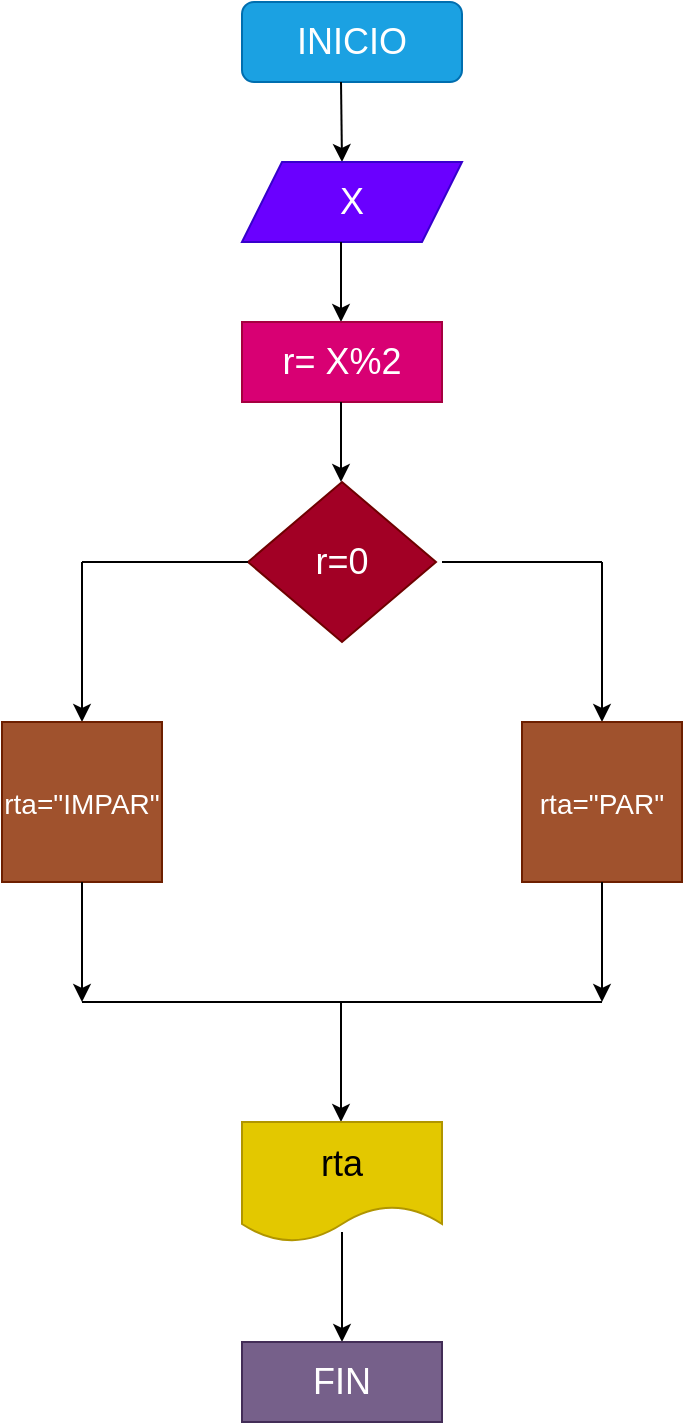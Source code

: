 <mxfile>
    <diagram id="RPUjp6Ip09XxlFY1GcCF" name="Page-1">
        <mxGraphModel dx="850" dy="537" grid="1" gridSize="10" guides="1" tooltips="1" connect="1" arrows="1" fold="1" page="1" pageScale="1" pageWidth="827" pageHeight="1169" math="0" shadow="0">
            <root>
                <mxCell id="0"/>
                <mxCell id="1" parent="0"/>
                <mxCell id="2" value="&lt;font style=&quot;font-size: 18px;&quot;&gt;INICIO&lt;/font&gt;" style="rounded=1;whiteSpace=wrap;html=1;fillColor=#1ba1e2;fontColor=#ffffff;strokeColor=#006EAF;" vertex="1" parent="1">
                    <mxGeometry x="320" y="40" width="110" height="40" as="geometry"/>
                </mxCell>
                <mxCell id="3" value="" style="endArrow=classic;html=1;" edge="1" parent="1">
                    <mxGeometry width="50" height="50" relative="1" as="geometry">
                        <mxPoint x="369.5" y="80" as="sourcePoint"/>
                        <mxPoint x="370" y="120" as="targetPoint"/>
                    </mxGeometry>
                </mxCell>
                <mxCell id="4" value="&lt;font style=&quot;font-size: 18px;&quot;&gt;X&lt;/font&gt;" style="shape=parallelogram;perimeter=parallelogramPerimeter;whiteSpace=wrap;html=1;fixedSize=1;fillColor=#6a00ff;fontColor=#ffffff;strokeColor=#3700CC;" vertex="1" parent="1">
                    <mxGeometry x="320" y="120" width="110" height="40" as="geometry"/>
                </mxCell>
                <mxCell id="5" value="" style="endArrow=classic;html=1;" edge="1" parent="1">
                    <mxGeometry width="50" height="50" relative="1" as="geometry">
                        <mxPoint x="369.5" y="160" as="sourcePoint"/>
                        <mxPoint x="369.5" y="200" as="targetPoint"/>
                    </mxGeometry>
                </mxCell>
                <mxCell id="6" value="&lt;font style=&quot;font-size: 18px;&quot;&gt;r= X%2&lt;/font&gt;" style="rounded=0;whiteSpace=wrap;html=1;fillColor=#d80073;fontColor=#ffffff;strokeColor=#A50040;" vertex="1" parent="1">
                    <mxGeometry x="320" y="200" width="100" height="40" as="geometry"/>
                </mxCell>
                <mxCell id="7" value="" style="endArrow=classic;html=1;" edge="1" parent="1">
                    <mxGeometry width="50" height="50" relative="1" as="geometry">
                        <mxPoint x="369.5" y="240" as="sourcePoint"/>
                        <mxPoint x="369.5" y="280" as="targetPoint"/>
                    </mxGeometry>
                </mxCell>
                <mxCell id="8" value="&lt;font style=&quot;font-size: 18px;&quot;&gt;r=0&lt;/font&gt;" style="rhombus;whiteSpace=wrap;html=1;fillColor=#a20025;fontColor=#ffffff;strokeColor=#6F0000;" vertex="1" parent="1">
                    <mxGeometry x="323" y="280" width="94" height="80" as="geometry"/>
                </mxCell>
                <mxCell id="14" value="" style="endArrow=none;html=1;fontSize=18;" edge="1" parent="1">
                    <mxGeometry width="50" height="50" relative="1" as="geometry">
                        <mxPoint x="240" y="320" as="sourcePoint"/>
                        <mxPoint x="323" y="320" as="targetPoint"/>
                    </mxGeometry>
                </mxCell>
                <mxCell id="16" value="" style="endArrow=classic;html=1;fontSize=18;" edge="1" parent="1">
                    <mxGeometry width="50" height="50" relative="1" as="geometry">
                        <mxPoint x="240" y="320" as="sourcePoint"/>
                        <mxPoint x="240" y="400" as="targetPoint"/>
                    </mxGeometry>
                </mxCell>
                <mxCell id="17" value="&lt;font style=&quot;font-size: 14px;&quot;&gt;rta=&quot;IMPAR&quot;&lt;/font&gt;" style="whiteSpace=wrap;html=1;aspect=fixed;fontSize=18;fillColor=#a0522d;fontColor=#ffffff;strokeColor=#6D1F00;" vertex="1" parent="1">
                    <mxGeometry x="200" y="400" width="80" height="80" as="geometry"/>
                </mxCell>
                <mxCell id="18" value="" style="endArrow=none;html=1;fontSize=18;" edge="1" parent="1">
                    <mxGeometry width="50" height="50" relative="1" as="geometry">
                        <mxPoint x="420" y="320" as="sourcePoint"/>
                        <mxPoint x="500" y="320" as="targetPoint"/>
                    </mxGeometry>
                </mxCell>
                <mxCell id="19" value="" style="endArrow=classic;html=1;fontSize=18;" edge="1" parent="1">
                    <mxGeometry width="50" height="50" relative="1" as="geometry">
                        <mxPoint x="500" y="320" as="sourcePoint"/>
                        <mxPoint x="500" y="400" as="targetPoint"/>
                    </mxGeometry>
                </mxCell>
                <mxCell id="20" value="&lt;font style=&quot;font-size: 14px;&quot;&gt;rta=&quot;PAR&quot;&lt;/font&gt;" style="whiteSpace=wrap;html=1;aspect=fixed;fontSize=18;fillColor=#a0522d;fontColor=#ffffff;strokeColor=#6D1F00;" vertex="1" parent="1">
                    <mxGeometry x="460" y="400" width="80" height="80" as="geometry"/>
                </mxCell>
                <mxCell id="21" value="" style="endArrow=classic;html=1;fontSize=14;" edge="1" parent="1">
                    <mxGeometry width="50" height="50" relative="1" as="geometry">
                        <mxPoint x="500" y="480" as="sourcePoint"/>
                        <mxPoint x="500" y="540" as="targetPoint"/>
                    </mxGeometry>
                </mxCell>
                <mxCell id="22" value="" style="endArrow=classic;html=1;fontSize=14;" edge="1" parent="1">
                    <mxGeometry width="50" height="50" relative="1" as="geometry">
                        <mxPoint x="240" y="480" as="sourcePoint"/>
                        <mxPoint x="240" y="540" as="targetPoint"/>
                    </mxGeometry>
                </mxCell>
                <mxCell id="23" value="" style="endArrow=none;html=1;fontSize=14;" edge="1" parent="1">
                    <mxGeometry width="50" height="50" relative="1" as="geometry">
                        <mxPoint x="240" y="540" as="sourcePoint"/>
                        <mxPoint x="500" y="540" as="targetPoint"/>
                    </mxGeometry>
                </mxCell>
                <mxCell id="24" value="" style="endArrow=classic;html=1;fontSize=14;" edge="1" parent="1">
                    <mxGeometry width="50" height="50" relative="1" as="geometry">
                        <mxPoint x="369.5" y="540" as="sourcePoint"/>
                        <mxPoint x="369.5" y="600" as="targetPoint"/>
                    </mxGeometry>
                </mxCell>
                <mxCell id="25" value="&lt;font style=&quot;font-size: 18px;&quot;&gt;rta&lt;/font&gt;" style="shape=document;whiteSpace=wrap;html=1;boundedLbl=1;fontSize=14;fillColor=#e3c800;fontColor=#000000;strokeColor=#B09500;" vertex="1" parent="1">
                    <mxGeometry x="320" y="600" width="100" height="60" as="geometry"/>
                </mxCell>
                <mxCell id="26" value="" style="endArrow=classic;html=1;fontSize=18;" edge="1" parent="1">
                    <mxGeometry width="50" height="50" relative="1" as="geometry">
                        <mxPoint x="370" y="655" as="sourcePoint"/>
                        <mxPoint x="370" y="710" as="targetPoint"/>
                    </mxGeometry>
                </mxCell>
                <mxCell id="27" value="FIN" style="rounded=0;whiteSpace=wrap;html=1;fontSize=18;fillColor=#76608a;fontColor=#ffffff;strokeColor=#432D57;" vertex="1" parent="1">
                    <mxGeometry x="320" y="710" width="100" height="40" as="geometry"/>
                </mxCell>
            </root>
        </mxGraphModel>
    </diagram>
</mxfile>
